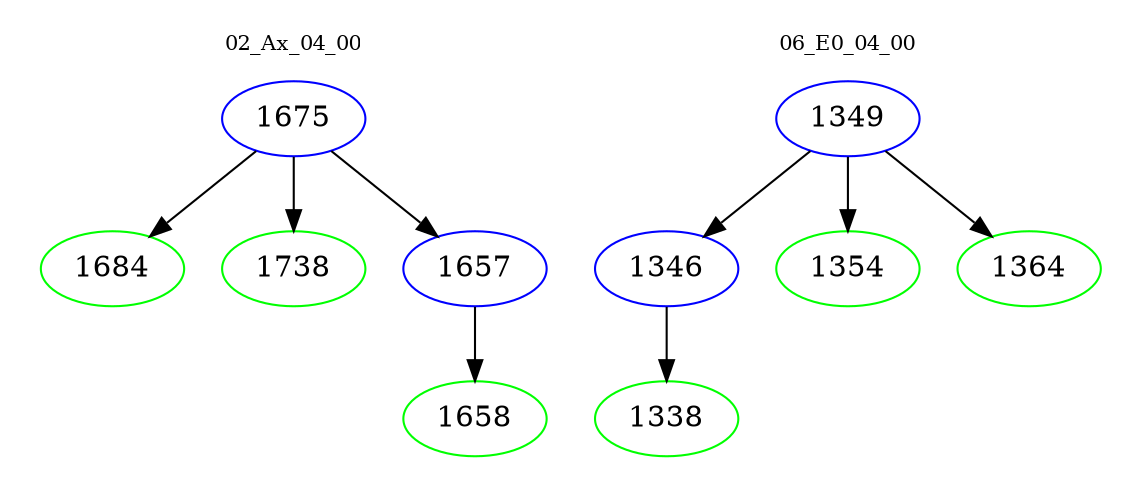 digraph{
subgraph cluster_0 {
color = white
label = "02_Ax_04_00";
fontsize=10;
T0_1675 [label="1675", color="blue"]
T0_1675 -> T0_1684 [color="black"]
T0_1684 [label="1684", color="green"]
T0_1675 -> T0_1738 [color="black"]
T0_1738 [label="1738", color="green"]
T0_1675 -> T0_1657 [color="black"]
T0_1657 [label="1657", color="blue"]
T0_1657 -> T0_1658 [color="black"]
T0_1658 [label="1658", color="green"]
}
subgraph cluster_1 {
color = white
label = "06_E0_04_00";
fontsize=10;
T1_1349 [label="1349", color="blue"]
T1_1349 -> T1_1346 [color="black"]
T1_1346 [label="1346", color="blue"]
T1_1346 -> T1_1338 [color="black"]
T1_1338 [label="1338", color="green"]
T1_1349 -> T1_1354 [color="black"]
T1_1354 [label="1354", color="green"]
T1_1349 -> T1_1364 [color="black"]
T1_1364 [label="1364", color="green"]
}
}
